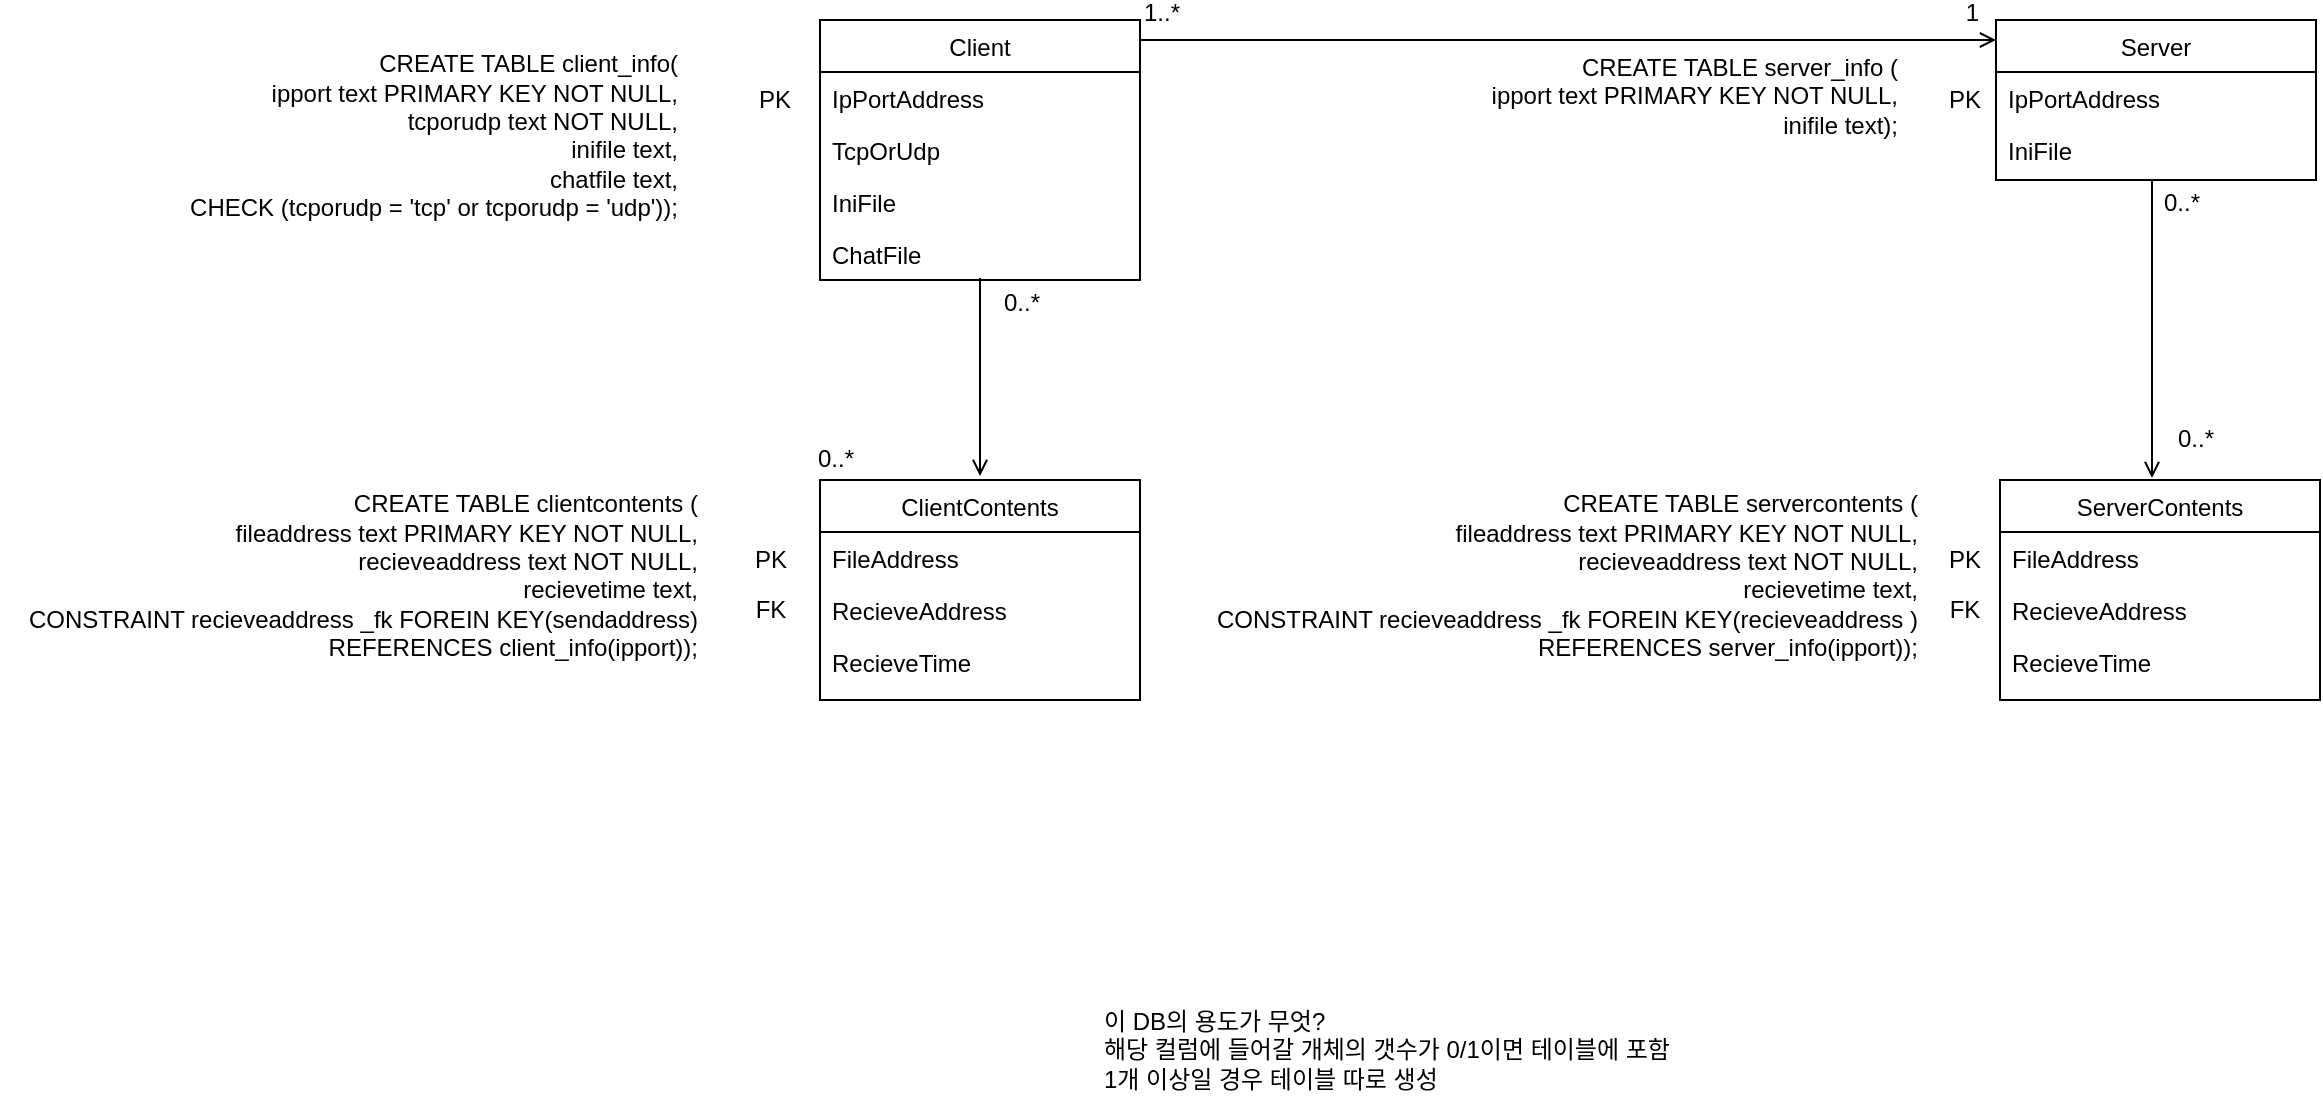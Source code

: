 <mxfile version="14.8.1" type="github">
  <diagram id="C5RBs43oDa-KdzZeNtuy" name="Page-1">
    <mxGraphModel dx="2249" dy="762" grid="1" gridSize="10" guides="1" tooltips="1" connect="1" arrows="1" fold="1" page="1" pageScale="1" pageWidth="827" pageHeight="1169" math="0" shadow="0">
      <root>
        <mxCell id="WIyWlLk6GJQsqaUBKTNV-0" />
        <mxCell id="WIyWlLk6GJQsqaUBKTNV-1" parent="WIyWlLk6GJQsqaUBKTNV-0" />
        <mxCell id="zkfFHV4jXpPFQw0GAbJ--0" value="Client" style="swimlane;fontStyle=0;align=center;verticalAlign=top;childLayout=stackLayout;horizontal=1;startSize=26;horizontalStack=0;resizeParent=1;resizeLast=0;collapsible=1;marginBottom=0;rounded=0;shadow=0;strokeWidth=1;" parent="WIyWlLk6GJQsqaUBKTNV-1" vertex="1">
          <mxGeometry x="220" y="120" width="160" height="130" as="geometry">
            <mxRectangle x="230" y="140" width="160" height="26" as="alternateBounds" />
          </mxGeometry>
        </mxCell>
        <mxCell id="zkfFHV4jXpPFQw0GAbJ--1" value="IpPortAddress" style="text;align=left;verticalAlign=top;spacingLeft=4;spacingRight=4;overflow=hidden;rotatable=0;points=[[0,0.5],[1,0.5]];portConstraint=eastwest;" parent="zkfFHV4jXpPFQw0GAbJ--0" vertex="1">
          <mxGeometry y="26" width="160" height="26" as="geometry" />
        </mxCell>
        <mxCell id="pIFPW8qRjwwO5ad6vxGF-2" value="TcpOrUdp" style="text;align=left;verticalAlign=top;spacingLeft=4;spacingRight=4;overflow=hidden;rotatable=0;points=[[0,0.5],[1,0.5]];portConstraint=eastwest;rounded=0;shadow=0;html=0;" parent="zkfFHV4jXpPFQw0GAbJ--0" vertex="1">
          <mxGeometry y="52" width="160" height="26" as="geometry" />
        </mxCell>
        <mxCell id="zkfFHV4jXpPFQw0GAbJ--2" value="IniFile" style="text;align=left;verticalAlign=top;spacingLeft=4;spacingRight=4;overflow=hidden;rotatable=0;points=[[0,0.5],[1,0.5]];portConstraint=eastwest;rounded=0;shadow=0;html=0;" parent="zkfFHV4jXpPFQw0GAbJ--0" vertex="1">
          <mxGeometry y="78" width="160" height="26" as="geometry" />
        </mxCell>
        <mxCell id="pIFPW8qRjwwO5ad6vxGF-18" value="ChatFile" style="text;align=left;verticalAlign=top;spacingLeft=4;spacingRight=4;overflow=hidden;rotatable=0;points=[[0,0.5],[1,0.5]];portConstraint=eastwest;rounded=0;shadow=0;html=0;" parent="zkfFHV4jXpPFQw0GAbJ--0" vertex="1">
          <mxGeometry y="104" width="160" height="26" as="geometry" />
        </mxCell>
        <mxCell id="zkfFHV4jXpPFQw0GAbJ--6" value="ClientContents" style="swimlane;fontStyle=0;align=center;verticalAlign=top;childLayout=stackLayout;horizontal=1;startSize=26;horizontalStack=0;resizeParent=1;resizeLast=0;collapsible=1;marginBottom=0;rounded=0;shadow=0;strokeWidth=1;" parent="WIyWlLk6GJQsqaUBKTNV-1" vertex="1">
          <mxGeometry x="220" y="350" width="160" height="110" as="geometry">
            <mxRectangle x="130" y="380" width="160" height="26" as="alternateBounds" />
          </mxGeometry>
        </mxCell>
        <mxCell id="pIFPW8qRjwwO5ad6vxGF-10" value="FileAddress" style="text;align=left;verticalAlign=top;spacingLeft=4;spacingRight=4;overflow=hidden;rotatable=0;points=[[0,0.5],[1,0.5]];portConstraint=eastwest;" parent="zkfFHV4jXpPFQw0GAbJ--6" vertex="1">
          <mxGeometry y="26" width="160" height="26" as="geometry" />
        </mxCell>
        <mxCell id="pIFPW8qRjwwO5ad6vxGF-13" value="RecieveAddress" style="text;align=left;verticalAlign=top;spacingLeft=4;spacingRight=4;overflow=hidden;rotatable=0;points=[[0,0.5],[1,0.5]];portConstraint=eastwest;" parent="zkfFHV4jXpPFQw0GAbJ--6" vertex="1">
          <mxGeometry y="52" width="160" height="26" as="geometry" />
        </mxCell>
        <mxCell id="pIFPW8qRjwwO5ad6vxGF-9" value="RecieveTime" style="text;align=left;verticalAlign=top;spacingLeft=4;spacingRight=4;overflow=hidden;rotatable=0;points=[[0,0.5],[1,0.5]];portConstraint=eastwest;" parent="zkfFHV4jXpPFQw0GAbJ--6" vertex="1">
          <mxGeometry y="78" width="160" height="26" as="geometry" />
        </mxCell>
        <mxCell id="zkfFHV4jXpPFQw0GAbJ--17" value="Server" style="swimlane;fontStyle=0;align=center;verticalAlign=top;childLayout=stackLayout;horizontal=1;startSize=26;horizontalStack=0;resizeParent=1;resizeLast=0;collapsible=1;marginBottom=0;rounded=0;shadow=0;strokeWidth=1;" parent="WIyWlLk6GJQsqaUBKTNV-1" vertex="1">
          <mxGeometry x="808" y="120" width="160" height="80" as="geometry">
            <mxRectangle x="550" y="140" width="160" height="26" as="alternateBounds" />
          </mxGeometry>
        </mxCell>
        <mxCell id="pIFPW8qRjwwO5ad6vxGF-19" value="IpPortAddress" style="text;align=left;verticalAlign=top;spacingLeft=4;spacingRight=4;overflow=hidden;rotatable=0;points=[[0,0.5],[1,0.5]];portConstraint=eastwest;rounded=0;shadow=0;html=0;" parent="zkfFHV4jXpPFQw0GAbJ--17" vertex="1">
          <mxGeometry y="26" width="160" height="26" as="geometry" />
        </mxCell>
        <mxCell id="h1KLkH8QN6hZnU8-cZbV-6" value="IniFile" style="text;align=left;verticalAlign=top;spacingLeft=4;spacingRight=4;overflow=hidden;rotatable=0;points=[[0,0.5],[1,0.5]];portConstraint=eastwest;rounded=0;shadow=0;html=0;" vertex="1" parent="zkfFHV4jXpPFQw0GAbJ--17">
          <mxGeometry y="52" width="160" height="26" as="geometry" />
        </mxCell>
        <mxCell id="zkfFHV4jXpPFQw0GAbJ--26" value="" style="endArrow=open;shadow=0;strokeWidth=1;rounded=0;endFill=1;edgeStyle=elbowEdgeStyle;elbow=vertical;" parent="WIyWlLk6GJQsqaUBKTNV-1" source="zkfFHV4jXpPFQw0GAbJ--0" target="zkfFHV4jXpPFQw0GAbJ--17" edge="1">
          <mxGeometry x="0.5" y="41" relative="1" as="geometry">
            <mxPoint x="380" y="192" as="sourcePoint" />
            <mxPoint x="540" y="192" as="targetPoint" />
            <mxPoint x="-40" y="32" as="offset" />
            <Array as="points">
              <mxPoint x="420" y="130" />
              <mxPoint x="430" y="210" />
            </Array>
          </mxGeometry>
        </mxCell>
        <mxCell id="zkfFHV4jXpPFQw0GAbJ--27" value="1..*" style="resizable=0;align=left;verticalAlign=bottom;labelBackgroundColor=none;fontSize=12;" parent="zkfFHV4jXpPFQw0GAbJ--26" connectable="0" vertex="1">
          <mxGeometry x="-1" relative="1" as="geometry">
            <mxPoint y="-5" as="offset" />
          </mxGeometry>
        </mxCell>
        <mxCell id="zkfFHV4jXpPFQw0GAbJ--28" value="1" style="resizable=0;align=right;verticalAlign=bottom;labelBackgroundColor=none;fontSize=12;" parent="zkfFHV4jXpPFQw0GAbJ--26" connectable="0" vertex="1">
          <mxGeometry x="1" relative="1" as="geometry">
            <mxPoint x="-7" y="-5" as="offset" />
          </mxGeometry>
        </mxCell>
        <mxCell id="pIFPW8qRjwwO5ad6vxGF-22" value="0..*" style="resizable=0;align=left;verticalAlign=bottom;labelBackgroundColor=none;fontSize=12;" parent="WIyWlLk6GJQsqaUBKTNV-1" connectable="0" vertex="1">
          <mxGeometry x="310" y="270" as="geometry" />
        </mxCell>
        <mxCell id="pIFPW8qRjwwO5ad6vxGF-24" value="PK" style="text;html=1;align=center;verticalAlign=middle;resizable=0;points=[];autosize=1;strokeColor=none;" parent="WIyWlLk6GJQsqaUBKTNV-1" vertex="1">
          <mxGeometry x="180" y="380" width="30" height="20" as="geometry" />
        </mxCell>
        <mxCell id="pIFPW8qRjwwO5ad6vxGF-26" value="FK" style="text;html=1;align=center;verticalAlign=middle;resizable=0;points=[];autosize=1;strokeColor=none;" parent="WIyWlLk6GJQsqaUBKTNV-1" vertex="1">
          <mxGeometry x="180" y="405" width="30" height="20" as="geometry" />
        </mxCell>
        <mxCell id="pIFPW8qRjwwO5ad6vxGF-28" value="PK" style="text;html=1;align=center;verticalAlign=middle;resizable=0;points=[];autosize=1;strokeColor=none;" parent="WIyWlLk6GJQsqaUBKTNV-1" vertex="1">
          <mxGeometry x="182" y="150" width="30" height="20" as="geometry" />
        </mxCell>
        <mxCell id="pIFPW8qRjwwO5ad6vxGF-29" value="PK" style="text;html=1;align=center;verticalAlign=middle;resizable=0;points=[];autosize=1;strokeColor=none;" parent="WIyWlLk6GJQsqaUBKTNV-1" vertex="1">
          <mxGeometry x="777" y="150" width="30" height="20" as="geometry" />
        </mxCell>
        <mxCell id="pIFPW8qRjwwO5ad6vxGF-32" value="" style="endArrow=open;shadow=0;strokeWidth=1;rounded=0;endFill=1;edgeStyle=elbowEdgeStyle;elbow=vertical;" parent="WIyWlLk6GJQsqaUBKTNV-1" edge="1">
          <mxGeometry x="0.5" y="41" relative="1" as="geometry">
            <mxPoint x="300" y="249" as="sourcePoint" />
            <mxPoint x="300" y="348" as="targetPoint" />
            <mxPoint x="-40" y="32" as="offset" />
          </mxGeometry>
        </mxCell>
        <mxCell id="pIFPW8qRjwwO5ad6vxGF-35" value="0..*" style="resizable=0;align=left;verticalAlign=bottom;labelBackgroundColor=none;fontSize=12;" parent="WIyWlLk6GJQsqaUBKTNV-1" connectable="0" vertex="1">
          <mxGeometry x="230" y="350" as="geometry">
            <mxPoint x="-13" y="-2" as="offset" />
          </mxGeometry>
        </mxCell>
        <mxCell id="pIFPW8qRjwwO5ad6vxGF-36" value="" style="endArrow=open;shadow=0;strokeWidth=1;rounded=0;endFill=1;edgeStyle=elbowEdgeStyle;elbow=vertical;" parent="WIyWlLk6GJQsqaUBKTNV-1" edge="1">
          <mxGeometry x="0.5" y="41" relative="1" as="geometry">
            <mxPoint x="886" y="200" as="sourcePoint" />
            <mxPoint x="886" y="349" as="targetPoint" />
            <mxPoint x="-40" y="32" as="offset" />
            <Array as="points">
              <mxPoint x="830" y="299" />
              <mxPoint x="860" y="299" />
              <mxPoint x="830" y="299" />
            </Array>
          </mxGeometry>
        </mxCell>
        <mxCell id="pIFPW8qRjwwO5ad6vxGF-37" value="0..*" style="resizable=0;align=left;verticalAlign=bottom;labelBackgroundColor=none;fontSize=12;" parent="WIyWlLk6GJQsqaUBKTNV-1" connectable="0" vertex="1">
          <mxGeometry x="890" y="220" as="geometry" />
        </mxCell>
        <mxCell id="pIFPW8qRjwwO5ad6vxGF-38" value="0..*" style="resizable=0;align=left;verticalAlign=bottom;labelBackgroundColor=none;fontSize=12;" parent="WIyWlLk6GJQsqaUBKTNV-1" connectable="0" vertex="1">
          <mxGeometry x="910" y="340" as="geometry">
            <mxPoint x="-13" y="-2" as="offset" />
          </mxGeometry>
        </mxCell>
        <mxCell id="h1KLkH8QN6hZnU8-cZbV-1" value="CREATE TABLE client_info(&lt;br&gt;ipport text PRIMARY KEY NOT NULL,&lt;br&gt;tcporudp text NOT NULL,&lt;br&gt;inifile text,&lt;br&gt;chatfile text,&lt;br&gt;&amp;nbsp;CHECK (tcporudp = &#39;tcp&#39; or tcporudp = &#39;udp&#39;));&lt;br&gt;&amp;nbsp;&amp;nbsp;" style="text;html=1;align=right;verticalAlign=middle;resizable=0;points=[];autosize=1;strokeColor=none;" vertex="1" parent="WIyWlLk6GJQsqaUBKTNV-1">
          <mxGeometry x="-110" y="135" width="260" height="100" as="geometry" />
        </mxCell>
        <mxCell id="h1KLkH8QN6hZnU8-cZbV-2" value="CREATE TABLE clientcontents (&lt;br&gt;fileaddress text PRIMARY KEY NOT NULL,&lt;br&gt;recieveaddress text NOT NULL,&lt;br&gt;recievetime text,&lt;br&gt;CONSTRAINT recieveaddress&amp;nbsp;_fk FOREIN KEY(sendaddress)&lt;br&gt;&amp;nbsp;REFERENCES client_info(ipport));&lt;br&gt;&amp;nbsp;&amp;nbsp;" style="text;html=1;align=right;verticalAlign=middle;resizable=0;points=[];autosize=1;strokeColor=none;" vertex="1" parent="WIyWlLk6GJQsqaUBKTNV-1">
          <mxGeometry x="-190" y="355" width="350" height="100" as="geometry" />
        </mxCell>
        <mxCell id="h1KLkH8QN6hZnU8-cZbV-4" value="이 DB의 용도가 무엇?&lt;br&gt;해당 컬럼에 들어갈 개체의 갯수가 0/1이면 테이블에 포함&lt;br&gt;1개 이상일 경우 테이블 따로 생성" style="text;html=1;align=left;verticalAlign=middle;resizable=0;points=[];autosize=1;strokeColor=none;" vertex="1" parent="WIyWlLk6GJQsqaUBKTNV-1">
          <mxGeometry x="360" y="610" width="320" height="50" as="geometry" />
        </mxCell>
        <mxCell id="h1KLkH8QN6hZnU8-cZbV-7" value="CREATE TABLE server_info (&lt;br&gt;ipport text PRIMARY KEY NOT NULL,&lt;br&gt;inifile text);&lt;br&gt;&amp;nbsp;&amp;nbsp;" style="text;html=1;align=right;verticalAlign=middle;resizable=0;points=[];autosize=1;strokeColor=none;" vertex="1" parent="WIyWlLk6GJQsqaUBKTNV-1">
          <mxGeometry x="540" y="135" width="220" height="60" as="geometry" />
        </mxCell>
        <mxCell id="h1KLkH8QN6hZnU8-cZbV-11" value="ServerContents" style="swimlane;fontStyle=0;align=center;verticalAlign=top;childLayout=stackLayout;horizontal=1;startSize=26;horizontalStack=0;resizeParent=1;resizeLast=0;collapsible=1;marginBottom=0;rounded=0;shadow=0;strokeWidth=1;" vertex="1" parent="WIyWlLk6GJQsqaUBKTNV-1">
          <mxGeometry x="810" y="350" width="160" height="110" as="geometry">
            <mxRectangle x="130" y="380" width="160" height="26" as="alternateBounds" />
          </mxGeometry>
        </mxCell>
        <mxCell id="h1KLkH8QN6hZnU8-cZbV-12" value="FileAddress" style="text;align=left;verticalAlign=top;spacingLeft=4;spacingRight=4;overflow=hidden;rotatable=0;points=[[0,0.5],[1,0.5]];portConstraint=eastwest;" vertex="1" parent="h1KLkH8QN6hZnU8-cZbV-11">
          <mxGeometry y="26" width="160" height="26" as="geometry" />
        </mxCell>
        <mxCell id="h1KLkH8QN6hZnU8-cZbV-13" value="RecieveAddress" style="text;align=left;verticalAlign=top;spacingLeft=4;spacingRight=4;overflow=hidden;rotatable=0;points=[[0,0.5],[1,0.5]];portConstraint=eastwest;" vertex="1" parent="h1KLkH8QN6hZnU8-cZbV-11">
          <mxGeometry y="52" width="160" height="26" as="geometry" />
        </mxCell>
        <mxCell id="h1KLkH8QN6hZnU8-cZbV-14" value="RecieveTime" style="text;align=left;verticalAlign=top;spacingLeft=4;spacingRight=4;overflow=hidden;rotatable=0;points=[[0,0.5],[1,0.5]];portConstraint=eastwest;" vertex="1" parent="h1KLkH8QN6hZnU8-cZbV-11">
          <mxGeometry y="78" width="160" height="26" as="geometry" />
        </mxCell>
        <mxCell id="h1KLkH8QN6hZnU8-cZbV-15" value="PK" style="text;html=1;align=center;verticalAlign=middle;resizable=0;points=[];autosize=1;strokeColor=none;" vertex="1" parent="WIyWlLk6GJQsqaUBKTNV-1">
          <mxGeometry x="777" y="380" width="30" height="20" as="geometry" />
        </mxCell>
        <mxCell id="h1KLkH8QN6hZnU8-cZbV-16" value="FK" style="text;html=1;align=center;verticalAlign=middle;resizable=0;points=[];autosize=1;strokeColor=none;" vertex="1" parent="WIyWlLk6GJQsqaUBKTNV-1">
          <mxGeometry x="777" y="405" width="30" height="20" as="geometry" />
        </mxCell>
        <mxCell id="h1KLkH8QN6hZnU8-cZbV-17" value="CREATE TABLE servercontents (&lt;br&gt;fileaddress text PRIMARY KEY NOT NULL,&lt;br&gt;recieveaddress text NOT NULL,&lt;br&gt;recievetime text,&lt;br&gt;CONSTRAINT recieveaddress&amp;nbsp;_fk FOREIN KEY(recieveaddress )&lt;br&gt;&amp;nbsp;REFERENCES server_info(ipport));&lt;br&gt;&amp;nbsp;&amp;nbsp;" style="text;html=1;align=right;verticalAlign=middle;resizable=0;points=[];autosize=1;strokeColor=none;" vertex="1" parent="WIyWlLk6GJQsqaUBKTNV-1">
          <mxGeometry x="400" y="355" width="370" height="100" as="geometry" />
        </mxCell>
      </root>
    </mxGraphModel>
  </diagram>
</mxfile>
